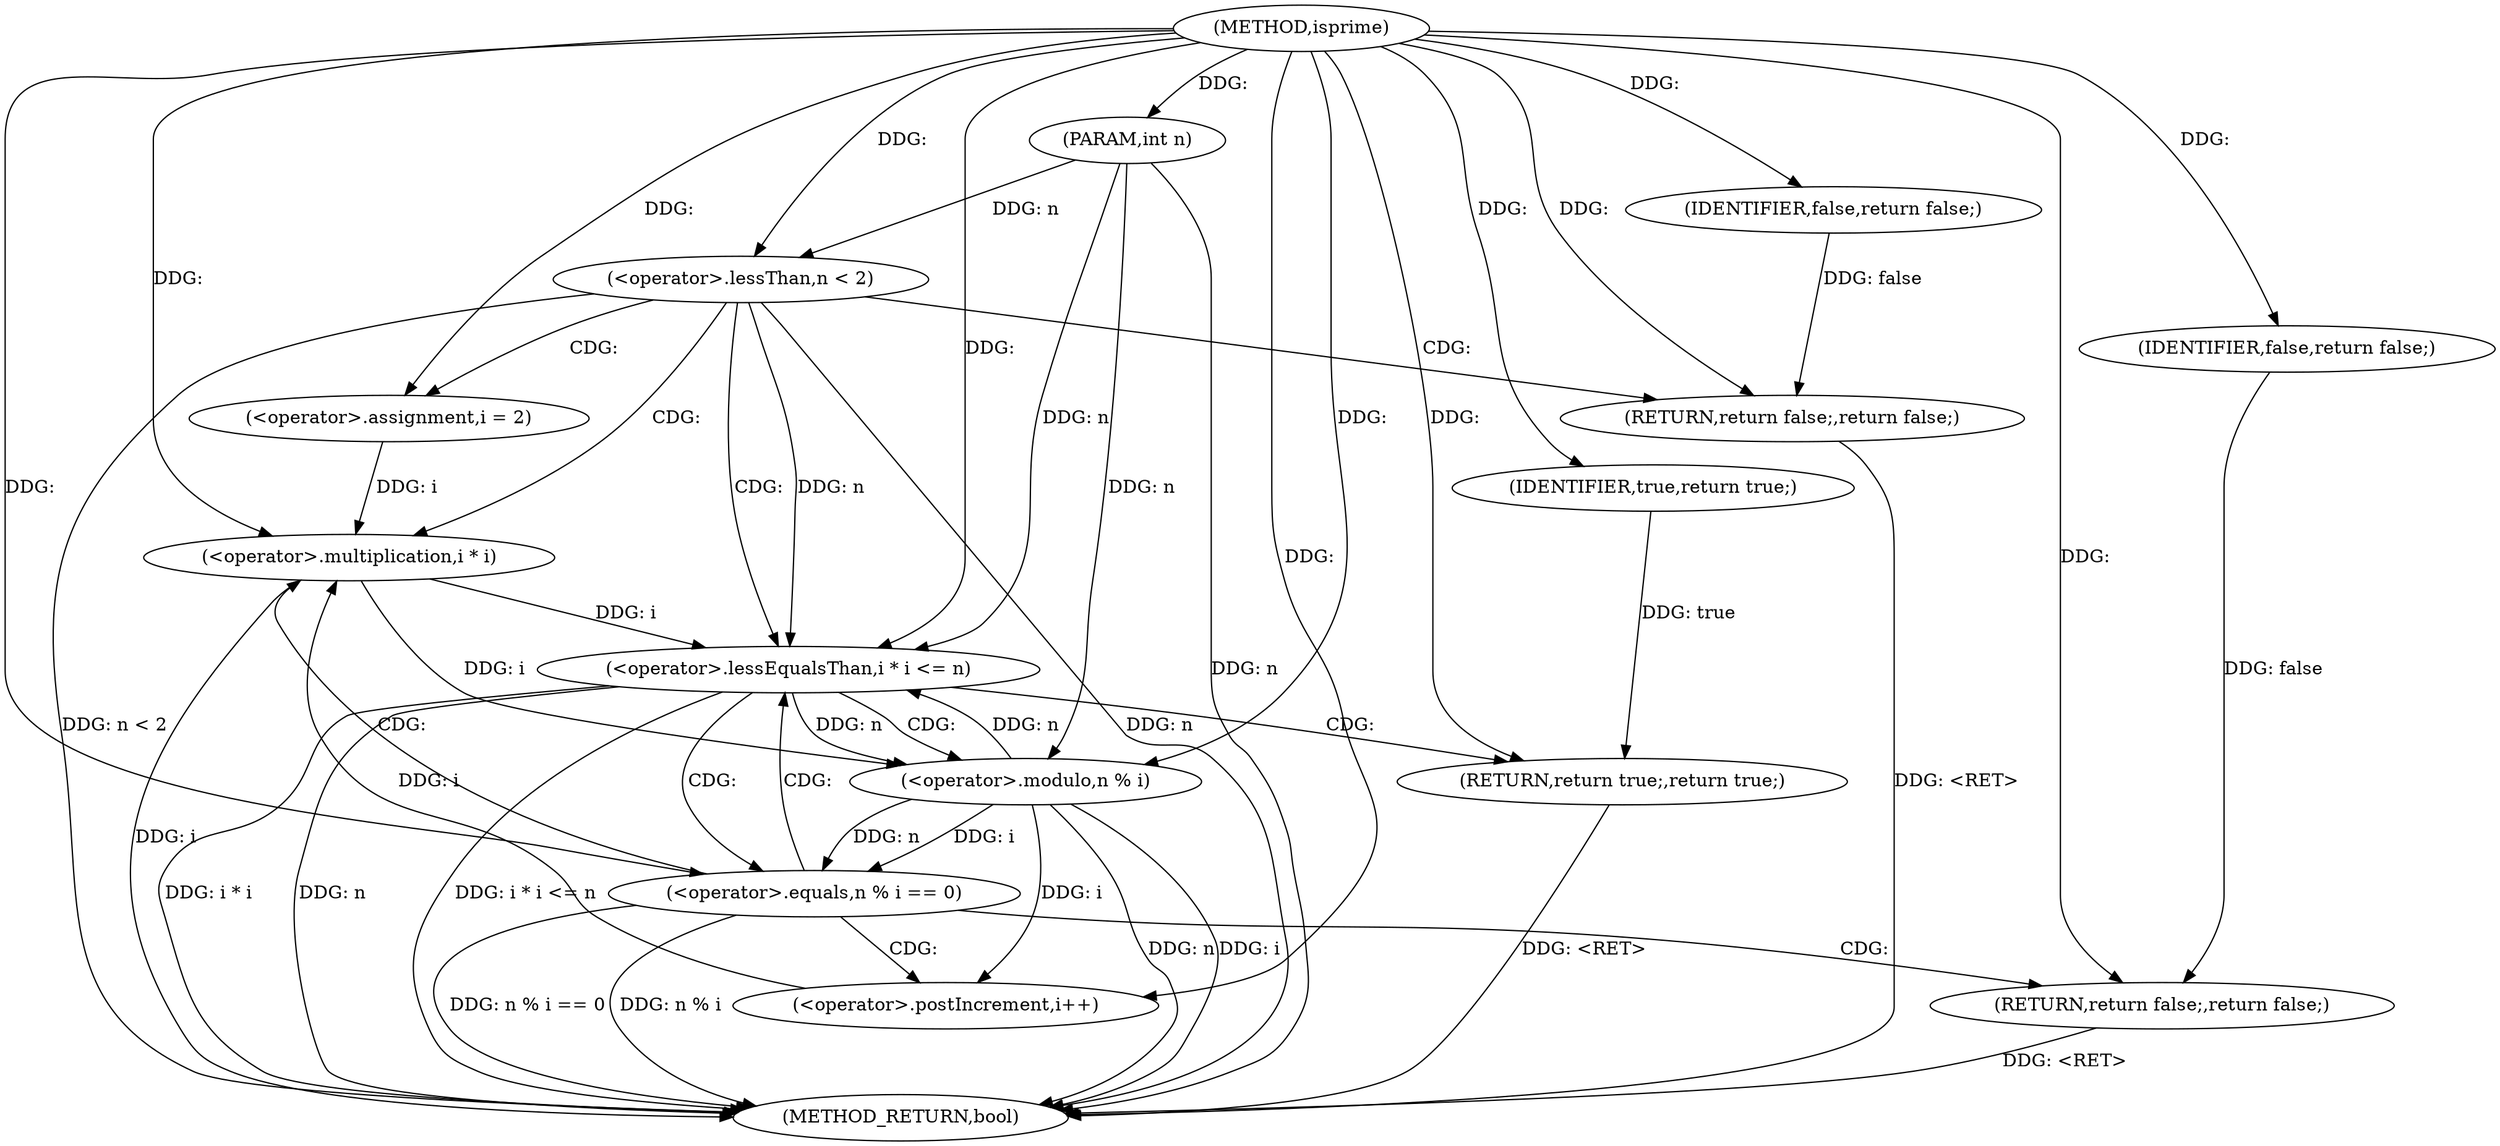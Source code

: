 digraph "isprime" {  
"1000395" [label = "(METHOD,isprime)" ]
"1000428" [label = "(METHOD_RETURN,bool)" ]
"1000396" [label = "(PARAM,int n)" ]
"1000426" [label = "(RETURN,return true;,return true;)" ]
"1000399" [label = "(<operator>.lessThan,n < 2)" ]
"1000402" [label = "(RETURN,return false;,return false;)" ]
"1000406" [label = "(<operator>.assignment,i = 2)" ]
"1000409" [label = "(<operator>.lessEqualsThan,i * i <= n)" ]
"1000414" [label = "(<operator>.postIncrement,i++)" ]
"1000427" [label = "(IDENTIFIER,true,return true;)" ]
"1000403" [label = "(IDENTIFIER,false,return false;)" ]
"1000410" [label = "(<operator>.multiplication,i * i)" ]
"1000418" [label = "(<operator>.equals,n % i == 0)" ]
"1000424" [label = "(RETURN,return false;,return false;)" ]
"1000419" [label = "(<operator>.modulo,n % i)" ]
"1000425" [label = "(IDENTIFIER,false,return false;)" ]
  "1000426" -> "1000428"  [ label = "DDG: <RET>"] 
  "1000402" -> "1000428"  [ label = "DDG: <RET>"] 
  "1000424" -> "1000428"  [ label = "DDG: <RET>"] 
  "1000396" -> "1000428"  [ label = "DDG: n"] 
  "1000399" -> "1000428"  [ label = "DDG: n"] 
  "1000399" -> "1000428"  [ label = "DDG: n < 2"] 
  "1000410" -> "1000428"  [ label = "DDG: i"] 
  "1000409" -> "1000428"  [ label = "DDG: i * i"] 
  "1000409" -> "1000428"  [ label = "DDG: n"] 
  "1000409" -> "1000428"  [ label = "DDG: i * i <= n"] 
  "1000419" -> "1000428"  [ label = "DDG: n"] 
  "1000419" -> "1000428"  [ label = "DDG: i"] 
  "1000418" -> "1000428"  [ label = "DDG: n % i"] 
  "1000418" -> "1000428"  [ label = "DDG: n % i == 0"] 
  "1000395" -> "1000396"  [ label = "DDG: "] 
  "1000427" -> "1000426"  [ label = "DDG: true"] 
  "1000395" -> "1000426"  [ label = "DDG: "] 
  "1000403" -> "1000402"  [ label = "DDG: false"] 
  "1000395" -> "1000402"  [ label = "DDG: "] 
  "1000395" -> "1000406"  [ label = "DDG: "] 
  "1000395" -> "1000427"  [ label = "DDG: "] 
  "1000396" -> "1000399"  [ label = "DDG: n"] 
  "1000395" -> "1000399"  [ label = "DDG: "] 
  "1000395" -> "1000403"  [ label = "DDG: "] 
  "1000410" -> "1000409"  [ label = "DDG: i"] 
  "1000399" -> "1000409"  [ label = "DDG: n"] 
  "1000419" -> "1000409"  [ label = "DDG: n"] 
  "1000396" -> "1000409"  [ label = "DDG: n"] 
  "1000395" -> "1000409"  [ label = "DDG: "] 
  "1000419" -> "1000414"  [ label = "DDG: i"] 
  "1000395" -> "1000414"  [ label = "DDG: "] 
  "1000406" -> "1000410"  [ label = "DDG: i"] 
  "1000414" -> "1000410"  [ label = "DDG: i"] 
  "1000395" -> "1000410"  [ label = "DDG: "] 
  "1000419" -> "1000418"  [ label = "DDG: n"] 
  "1000419" -> "1000418"  [ label = "DDG: i"] 
  "1000395" -> "1000418"  [ label = "DDG: "] 
  "1000425" -> "1000424"  [ label = "DDG: false"] 
  "1000395" -> "1000424"  [ label = "DDG: "] 
  "1000409" -> "1000419"  [ label = "DDG: n"] 
  "1000396" -> "1000419"  [ label = "DDG: n"] 
  "1000395" -> "1000419"  [ label = "DDG: "] 
  "1000410" -> "1000419"  [ label = "DDG: i"] 
  "1000395" -> "1000425"  [ label = "DDG: "] 
  "1000399" -> "1000406"  [ label = "CDG: "] 
  "1000399" -> "1000410"  [ label = "CDG: "] 
  "1000399" -> "1000409"  [ label = "CDG: "] 
  "1000399" -> "1000402"  [ label = "CDG: "] 
  "1000409" -> "1000426"  [ label = "CDG: "] 
  "1000409" -> "1000418"  [ label = "CDG: "] 
  "1000409" -> "1000419"  [ label = "CDG: "] 
  "1000418" -> "1000424"  [ label = "CDG: "] 
  "1000418" -> "1000414"  [ label = "CDG: "] 
  "1000418" -> "1000410"  [ label = "CDG: "] 
  "1000418" -> "1000409"  [ label = "CDG: "] 
}
